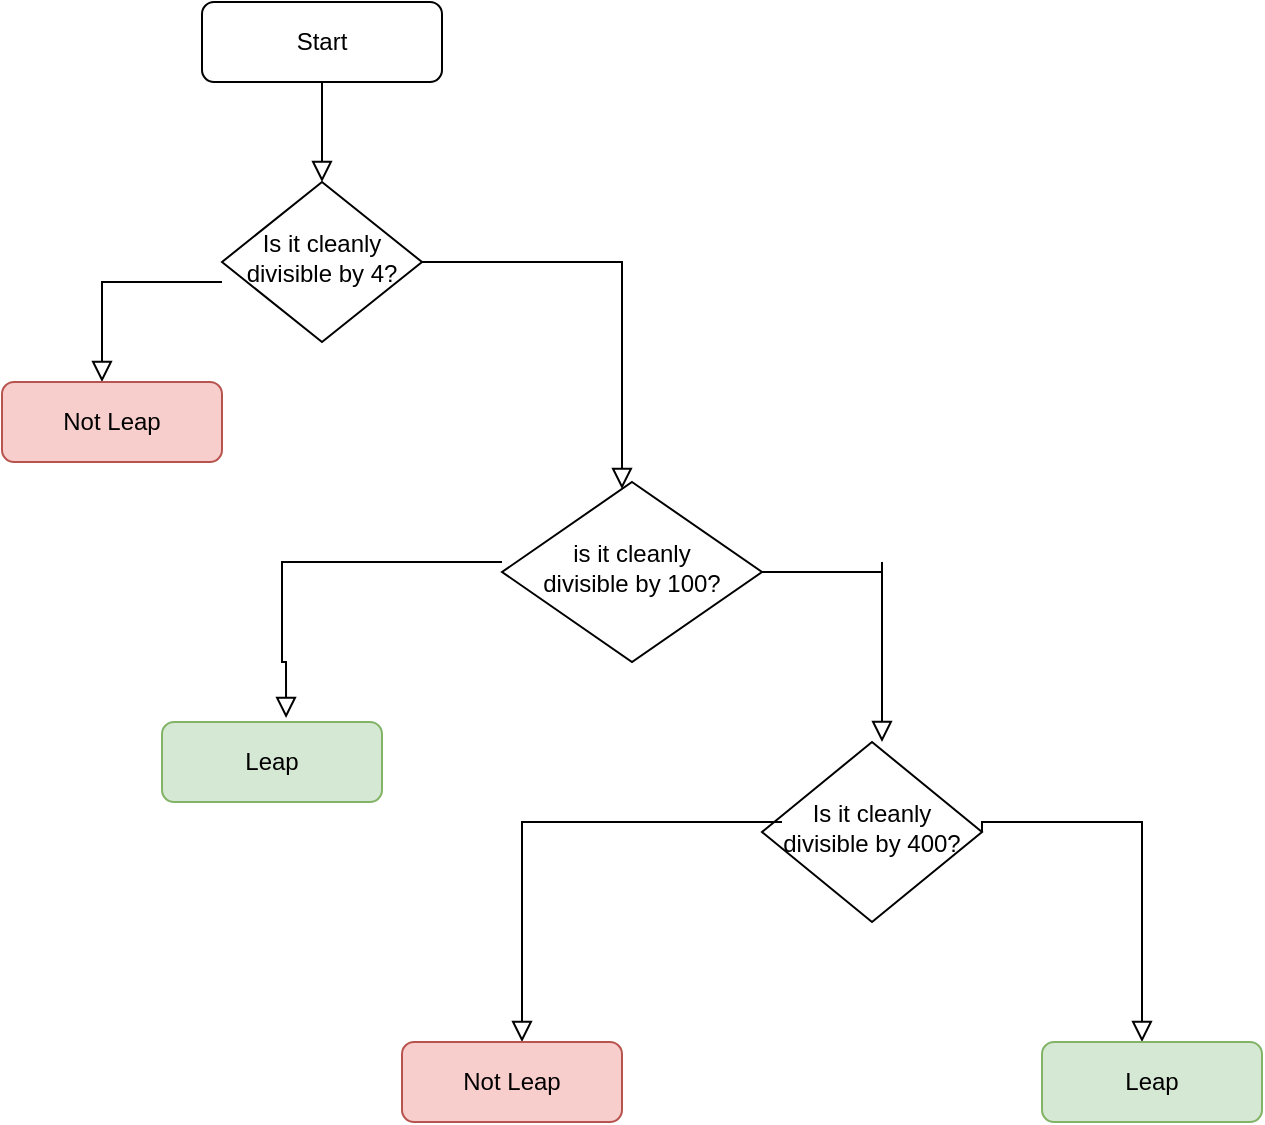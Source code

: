 <mxfile version="14.5.8" type="device"><diagram id="C5RBs43oDa-KdzZeNtuy" name="Page-1"><mxGraphModel dx="946" dy="614" grid="1" gridSize="10" guides="1" tooltips="1" connect="1" arrows="1" fold="1" page="1" pageScale="1" pageWidth="827" pageHeight="1169" math="0" shadow="0"><root><mxCell id="WIyWlLk6GJQsqaUBKTNV-0"/><mxCell id="WIyWlLk6GJQsqaUBKTNV-1" parent="WIyWlLk6GJQsqaUBKTNV-0"/><mxCell id="WIyWlLk6GJQsqaUBKTNV-2" value="" style="rounded=0;html=1;jettySize=auto;orthogonalLoop=1;fontSize=11;endArrow=block;endFill=0;endSize=8;strokeWidth=1;shadow=0;labelBackgroundColor=none;edgeStyle=orthogonalEdgeStyle;" parent="WIyWlLk6GJQsqaUBKTNV-1" source="WIyWlLk6GJQsqaUBKTNV-3" target="WIyWlLk6GJQsqaUBKTNV-6" edge="1"><mxGeometry relative="1" as="geometry"/></mxCell><mxCell id="WIyWlLk6GJQsqaUBKTNV-3" value="Start" style="rounded=1;whiteSpace=wrap;html=1;fontSize=12;glass=0;strokeWidth=1;shadow=0;" parent="WIyWlLk6GJQsqaUBKTNV-1" vertex="1"><mxGeometry x="160" y="80" width="120" height="40" as="geometry"/></mxCell><mxCell id="WIyWlLk6GJQsqaUBKTNV-6" value="Is it cleanly&lt;br&gt;divisible by 4?" style="rhombus;whiteSpace=wrap;html=1;shadow=0;fontFamily=Helvetica;fontSize=12;align=center;strokeWidth=1;spacing=6;spacingTop=-4;" parent="WIyWlLk6GJQsqaUBKTNV-1" vertex="1"><mxGeometry x="170" y="170" width="100" height="80" as="geometry"/></mxCell><mxCell id="_8mSXrCUcAH3-z9Arjud-3" value="is it cleanly&lt;br&gt;divisible by 100?" style="rhombus;whiteSpace=wrap;html=1;shadow=0;fontFamily=Helvetica;fontSize=12;align=center;strokeWidth=1;spacing=6;spacingTop=-4;" vertex="1" parent="WIyWlLk6GJQsqaUBKTNV-1"><mxGeometry x="310" y="320" width="130" height="90" as="geometry"/></mxCell><mxCell id="_8mSXrCUcAH3-z9Arjud-5" value="Leap" style="rounded=1;whiteSpace=wrap;html=1;fillColor=#d5e8d4;strokeColor=#82b366;" vertex="1" parent="WIyWlLk6GJQsqaUBKTNV-1"><mxGeometry x="140" y="440" width="110" height="40" as="geometry"/></mxCell><mxCell id="_8mSXrCUcAH3-z9Arjud-6" value="" style="rounded=0;html=1;jettySize=auto;orthogonalLoop=1;fontSize=11;endArrow=block;endFill=0;endSize=8;strokeWidth=1;shadow=0;labelBackgroundColor=none;edgeStyle=orthogonalEdgeStyle;exitX=1;exitY=0.5;exitDx=0;exitDy=0;" edge="1" parent="WIyWlLk6GJQsqaUBKTNV-1" source="_8mSXrCUcAH3-z9Arjud-3"><mxGeometry relative="1" as="geometry"><mxPoint x="540" y="370" as="sourcePoint"/><mxPoint x="500" y="450" as="targetPoint"/><Array as="points"><mxPoint x="500" y="360"/><mxPoint x="500" y="420"/></Array></mxGeometry></mxCell><mxCell id="_8mSXrCUcAH3-z9Arjud-7" value="Is it cleanly&lt;br&gt;divisible by 400?" style="rhombus;whiteSpace=wrap;html=1;shadow=0;fontFamily=Helvetica;fontSize=12;align=center;strokeWidth=1;spacing=6;spacingTop=-4;" vertex="1" parent="WIyWlLk6GJQsqaUBKTNV-1"><mxGeometry x="440" y="450" width="110" height="90" as="geometry"/></mxCell><mxCell id="_8mSXrCUcAH3-z9Arjud-8" value="" style="rounded=0;html=1;jettySize=auto;orthogonalLoop=1;fontSize=11;endArrow=block;endFill=0;endSize=8;strokeWidth=1;shadow=0;labelBackgroundColor=none;edgeStyle=orthogonalEdgeStyle;exitX=0;exitY=0.5;exitDx=0;exitDy=0;" edge="1" parent="WIyWlLk6GJQsqaUBKTNV-1"><mxGeometry relative="1" as="geometry"><mxPoint x="450" y="490" as="sourcePoint"/><mxPoint x="320" y="600" as="targetPoint"/><Array as="points"><mxPoint x="320" y="490"/><mxPoint x="320" y="570"/></Array></mxGeometry></mxCell><mxCell id="_8mSXrCUcAH3-z9Arjud-9" value="Not Leap" style="rounded=1;whiteSpace=wrap;html=1;fillColor=#f8cecc;strokeColor=#b85450;" vertex="1" parent="WIyWlLk6GJQsqaUBKTNV-1"><mxGeometry x="260" y="600" width="110" height="40" as="geometry"/></mxCell><mxCell id="_8mSXrCUcAH3-z9Arjud-10" value="" style="rounded=0;html=1;jettySize=auto;orthogonalLoop=1;fontSize=11;endArrow=block;endFill=0;endSize=8;strokeWidth=1;shadow=0;labelBackgroundColor=none;edgeStyle=orthogonalEdgeStyle;exitX=1;exitY=0.5;exitDx=0;exitDy=0;" edge="1" parent="WIyWlLk6GJQsqaUBKTNV-1" source="_8mSXrCUcAH3-z9Arjud-7"><mxGeometry relative="1" as="geometry"><mxPoint x="760" y="500" as="sourcePoint"/><mxPoint x="630" y="600" as="targetPoint"/><Array as="points"><mxPoint x="630" y="490"/></Array></mxGeometry></mxCell><mxCell id="_8mSXrCUcAH3-z9Arjud-11" value="Leap" style="rounded=1;whiteSpace=wrap;html=1;fillColor=#d5e8d4;strokeColor=#82b366;" vertex="1" parent="WIyWlLk6GJQsqaUBKTNV-1"><mxGeometry x="580" y="600" width="110" height="40" as="geometry"/></mxCell><mxCell id="_8mSXrCUcAH3-z9Arjud-12" value="" style="rounded=0;html=1;jettySize=auto;orthogonalLoop=1;fontSize=11;endArrow=block;endFill=0;endSize=8;strokeWidth=1;shadow=0;labelBackgroundColor=none;edgeStyle=orthogonalEdgeStyle;exitX=0;exitY=0.5;exitDx=0;exitDy=0;" edge="1" parent="WIyWlLk6GJQsqaUBKTNV-1"><mxGeometry relative="1" as="geometry"><mxPoint x="170" y="220" as="sourcePoint"/><mxPoint x="110" y="270" as="targetPoint"/><Array as="points"><mxPoint x="110" y="220"/></Array></mxGeometry></mxCell><mxCell id="_8mSXrCUcAH3-z9Arjud-13" value="Not Leap" style="rounded=1;whiteSpace=wrap;html=1;fillColor=#f8cecc;strokeColor=#b85450;" vertex="1" parent="WIyWlLk6GJQsqaUBKTNV-1"><mxGeometry x="60" y="270" width="110" height="40" as="geometry"/></mxCell><mxCell id="_8mSXrCUcAH3-z9Arjud-14" value="" style="rounded=0;html=1;jettySize=auto;orthogonalLoop=1;fontSize=11;endArrow=block;endFill=0;endSize=8;strokeWidth=1;shadow=0;labelBackgroundColor=none;edgeStyle=orthogonalEdgeStyle;exitX=1;exitY=0.5;exitDx=0;exitDy=0;" edge="1" parent="WIyWlLk6GJQsqaUBKTNV-1" source="WIyWlLk6GJQsqaUBKTNV-6" target="_8mSXrCUcAH3-z9Arjud-3"><mxGeometry relative="1" as="geometry"><mxPoint x="430" y="220" as="sourcePoint"/><mxPoint x="370" y="270" as="targetPoint"/><Array as="points"><mxPoint x="370" y="210"/></Array></mxGeometry></mxCell><mxCell id="_8mSXrCUcAH3-z9Arjud-15" value="" style="rounded=0;html=1;jettySize=auto;orthogonalLoop=1;fontSize=11;endArrow=block;endFill=0;endSize=8;strokeWidth=1;shadow=0;labelBackgroundColor=none;edgeStyle=orthogonalEdgeStyle;exitX=0;exitY=0.5;exitDx=0;exitDy=0;entryX=0.564;entryY=-0.05;entryDx=0;entryDy=0;entryPerimeter=0;" edge="1" parent="WIyWlLk6GJQsqaUBKTNV-1" target="_8mSXrCUcAH3-z9Arjud-5"><mxGeometry relative="1" as="geometry"><mxPoint x="310" y="360" as="sourcePoint"/><mxPoint x="180" y="410" as="targetPoint"/><Array as="points"><mxPoint x="200" y="360"/><mxPoint x="200" y="410"/><mxPoint x="202" y="410"/></Array></mxGeometry></mxCell></root></mxGraphModel></diagram></mxfile>